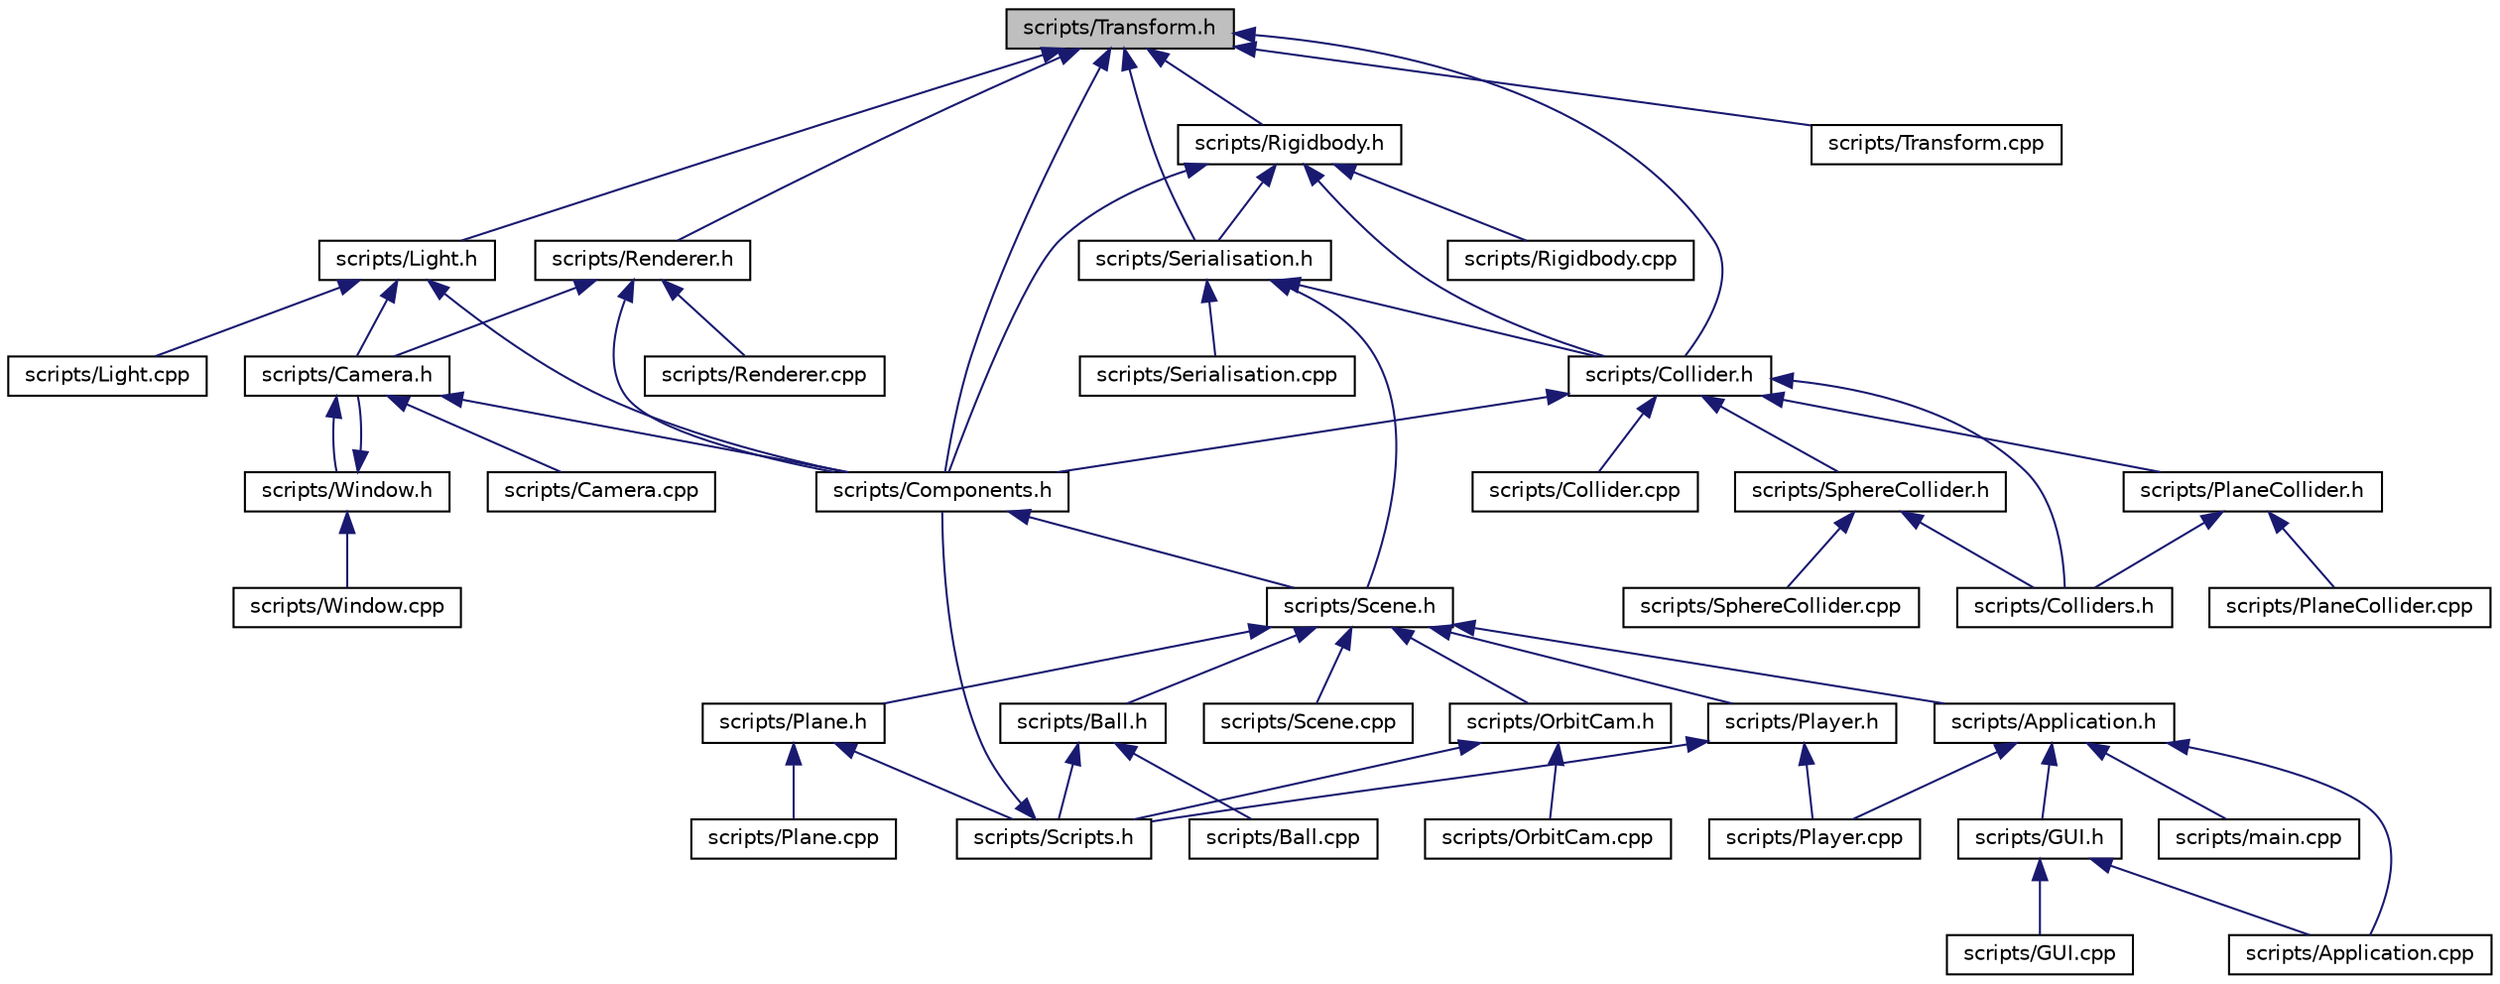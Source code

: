 digraph "scripts/Transform.h"
{
 // LATEX_PDF_SIZE
  edge [fontname="Helvetica",fontsize="10",labelfontname="Helvetica",labelfontsize="10"];
  node [fontname="Helvetica",fontsize="10",shape=record];
  Node1 [label="scripts/Transform.h",height=0.2,width=0.4,color="black", fillcolor="grey75", style="filled", fontcolor="black",tooltip=" "];
  Node1 -> Node2 [dir="back",color="midnightblue",fontsize="10",style="solid"];
  Node2 [label="scripts/Collider.h",height=0.2,width=0.4,color="black", fillcolor="white", style="filled",URL="$_collider_8h.html",tooltip=" "];
  Node2 -> Node3 [dir="back",color="midnightblue",fontsize="10",style="solid"];
  Node3 [label="scripts/Collider.cpp",height=0.2,width=0.4,color="black", fillcolor="white", style="filled",URL="$_collider_8cpp.html",tooltip=" "];
  Node2 -> Node4 [dir="back",color="midnightblue",fontsize="10",style="solid"];
  Node4 [label="scripts/Colliders.h",height=0.2,width=0.4,color="black", fillcolor="white", style="filled",URL="$_colliders_8h.html",tooltip=" "];
  Node2 -> Node5 [dir="back",color="midnightblue",fontsize="10",style="solid"];
  Node5 [label="scripts/Components.h",height=0.2,width=0.4,color="black", fillcolor="white", style="filled",URL="$_components_8h.html",tooltip=" "];
  Node5 -> Node6 [dir="back",color="midnightblue",fontsize="10",style="solid"];
  Node6 [label="scripts/Scene.h",height=0.2,width=0.4,color="black", fillcolor="white", style="filled",URL="$_scene_8h.html",tooltip=" "];
  Node6 -> Node7 [dir="back",color="midnightblue",fontsize="10",style="solid"];
  Node7 [label="scripts/Application.h",height=0.2,width=0.4,color="black", fillcolor="white", style="filled",URL="$_application_8h.html",tooltip=" "];
  Node7 -> Node8 [dir="back",color="midnightblue",fontsize="10",style="solid"];
  Node8 [label="scripts/Application.cpp",height=0.2,width=0.4,color="black", fillcolor="white", style="filled",URL="$_application_8cpp.html",tooltip=" "];
  Node7 -> Node9 [dir="back",color="midnightblue",fontsize="10",style="solid"];
  Node9 [label="scripts/GUI.h",height=0.2,width=0.4,color="black", fillcolor="white", style="filled",URL="$_g_u_i_8h.html",tooltip=" "];
  Node9 -> Node8 [dir="back",color="midnightblue",fontsize="10",style="solid"];
  Node9 -> Node10 [dir="back",color="midnightblue",fontsize="10",style="solid"];
  Node10 [label="scripts/GUI.cpp",height=0.2,width=0.4,color="black", fillcolor="white", style="filled",URL="$_g_u_i_8cpp.html",tooltip=" "];
  Node7 -> Node11 [dir="back",color="midnightblue",fontsize="10",style="solid"];
  Node11 [label="scripts/main.cpp",height=0.2,width=0.4,color="black", fillcolor="white", style="filled",URL="$main_8cpp.html",tooltip=" "];
  Node7 -> Node12 [dir="back",color="midnightblue",fontsize="10",style="solid"];
  Node12 [label="scripts/Player.cpp",height=0.2,width=0.4,color="black", fillcolor="white", style="filled",URL="$_player_8cpp.html",tooltip=" "];
  Node6 -> Node13 [dir="back",color="midnightblue",fontsize="10",style="solid"];
  Node13 [label="scripts/Ball.h",height=0.2,width=0.4,color="black", fillcolor="white", style="filled",URL="$_ball_8h.html",tooltip=" "];
  Node13 -> Node14 [dir="back",color="midnightblue",fontsize="10",style="solid"];
  Node14 [label="scripts/Ball.cpp",height=0.2,width=0.4,color="black", fillcolor="white", style="filled",URL="$_ball_8cpp.html",tooltip=" "];
  Node13 -> Node15 [dir="back",color="midnightblue",fontsize="10",style="solid"];
  Node15 [label="scripts/Scripts.h",height=0.2,width=0.4,color="black", fillcolor="white", style="filled",URL="$_scripts_8h.html",tooltip=" "];
  Node15 -> Node5 [dir="back",color="midnightblue",fontsize="10",style="solid"];
  Node6 -> Node16 [dir="back",color="midnightblue",fontsize="10",style="solid"];
  Node16 [label="scripts/OrbitCam.h",height=0.2,width=0.4,color="black", fillcolor="white", style="filled",URL="$_orbit_cam_8h.html",tooltip=" "];
  Node16 -> Node17 [dir="back",color="midnightblue",fontsize="10",style="solid"];
  Node17 [label="scripts/OrbitCam.cpp",height=0.2,width=0.4,color="black", fillcolor="white", style="filled",URL="$_orbit_cam_8cpp.html",tooltip=" "];
  Node16 -> Node15 [dir="back",color="midnightblue",fontsize="10",style="solid"];
  Node6 -> Node18 [dir="back",color="midnightblue",fontsize="10",style="solid"];
  Node18 [label="scripts/Plane.h",height=0.2,width=0.4,color="black", fillcolor="white", style="filled",URL="$_plane_8h.html",tooltip=" "];
  Node18 -> Node19 [dir="back",color="midnightblue",fontsize="10",style="solid"];
  Node19 [label="scripts/Plane.cpp",height=0.2,width=0.4,color="black", fillcolor="white", style="filled",URL="$_plane_8cpp.html",tooltip=" "];
  Node18 -> Node15 [dir="back",color="midnightblue",fontsize="10",style="solid"];
  Node6 -> Node20 [dir="back",color="midnightblue",fontsize="10",style="solid"];
  Node20 [label="scripts/Player.h",height=0.2,width=0.4,color="black", fillcolor="white", style="filled",URL="$_player_8h.html",tooltip=" "];
  Node20 -> Node12 [dir="back",color="midnightblue",fontsize="10",style="solid"];
  Node20 -> Node15 [dir="back",color="midnightblue",fontsize="10",style="solid"];
  Node6 -> Node21 [dir="back",color="midnightblue",fontsize="10",style="solid"];
  Node21 [label="scripts/Scene.cpp",height=0.2,width=0.4,color="black", fillcolor="white", style="filled",URL="$_scene_8cpp.html",tooltip=" "];
  Node2 -> Node22 [dir="back",color="midnightblue",fontsize="10",style="solid"];
  Node22 [label="scripts/PlaneCollider.h",height=0.2,width=0.4,color="black", fillcolor="white", style="filled",URL="$_plane_collider_8h.html",tooltip=" "];
  Node22 -> Node4 [dir="back",color="midnightblue",fontsize="10",style="solid"];
  Node22 -> Node23 [dir="back",color="midnightblue",fontsize="10",style="solid"];
  Node23 [label="scripts/PlaneCollider.cpp",height=0.2,width=0.4,color="black", fillcolor="white", style="filled",URL="$_plane_collider_8cpp.html",tooltip=" "];
  Node2 -> Node24 [dir="back",color="midnightblue",fontsize="10",style="solid"];
  Node24 [label="scripts/SphereCollider.h",height=0.2,width=0.4,color="black", fillcolor="white", style="filled",URL="$_sphere_collider_8h.html",tooltip=" "];
  Node24 -> Node4 [dir="back",color="midnightblue",fontsize="10",style="solid"];
  Node24 -> Node25 [dir="back",color="midnightblue",fontsize="10",style="solid"];
  Node25 [label="scripts/SphereCollider.cpp",height=0.2,width=0.4,color="black", fillcolor="white", style="filled",URL="$_sphere_collider_8cpp.html",tooltip=" "];
  Node1 -> Node5 [dir="back",color="midnightblue",fontsize="10",style="solid"];
  Node1 -> Node26 [dir="back",color="midnightblue",fontsize="10",style="solid"];
  Node26 [label="scripts/Light.h",height=0.2,width=0.4,color="black", fillcolor="white", style="filled",URL="$_light_8h.html",tooltip=" "];
  Node26 -> Node27 [dir="back",color="midnightblue",fontsize="10",style="solid"];
  Node27 [label="scripts/Camera.h",height=0.2,width=0.4,color="black", fillcolor="white", style="filled",URL="$_camera_8h.html",tooltip=" "];
  Node27 -> Node28 [dir="back",color="midnightblue",fontsize="10",style="solid"];
  Node28 [label="scripts/Camera.cpp",height=0.2,width=0.4,color="black", fillcolor="white", style="filled",URL="$_camera_8cpp.html",tooltip=" "];
  Node27 -> Node5 [dir="back",color="midnightblue",fontsize="10",style="solid"];
  Node27 -> Node29 [dir="back",color="midnightblue",fontsize="10",style="solid"];
  Node29 [label="scripts/Window.h",height=0.2,width=0.4,color="black", fillcolor="white", style="filled",URL="$_window_8h.html",tooltip=" "];
  Node29 -> Node27 [dir="back",color="midnightblue",fontsize="10",style="solid"];
  Node29 -> Node30 [dir="back",color="midnightblue",fontsize="10",style="solid"];
  Node30 [label="scripts/Window.cpp",height=0.2,width=0.4,color="black", fillcolor="white", style="filled",URL="$_window_8cpp.html",tooltip=" "];
  Node26 -> Node5 [dir="back",color="midnightblue",fontsize="10",style="solid"];
  Node26 -> Node31 [dir="back",color="midnightblue",fontsize="10",style="solid"];
  Node31 [label="scripts/Light.cpp",height=0.2,width=0.4,color="black", fillcolor="white", style="filled",URL="$_light_8cpp.html",tooltip=" "];
  Node1 -> Node32 [dir="back",color="midnightblue",fontsize="10",style="solid"];
  Node32 [label="scripts/Renderer.h",height=0.2,width=0.4,color="black", fillcolor="white", style="filled",URL="$_renderer_8h.html",tooltip=" "];
  Node32 -> Node27 [dir="back",color="midnightblue",fontsize="10",style="solid"];
  Node32 -> Node5 [dir="back",color="midnightblue",fontsize="10",style="solid"];
  Node32 -> Node33 [dir="back",color="midnightblue",fontsize="10",style="solid"];
  Node33 [label="scripts/Renderer.cpp",height=0.2,width=0.4,color="black", fillcolor="white", style="filled",URL="$_renderer_8cpp.html",tooltip=" "];
  Node1 -> Node34 [dir="back",color="midnightblue",fontsize="10",style="solid"];
  Node34 [label="scripts/Rigidbody.h",height=0.2,width=0.4,color="black", fillcolor="white", style="filled",URL="$_rigidbody_8h.html",tooltip=" "];
  Node34 -> Node2 [dir="back",color="midnightblue",fontsize="10",style="solid"];
  Node34 -> Node5 [dir="back",color="midnightblue",fontsize="10",style="solid"];
  Node34 -> Node35 [dir="back",color="midnightblue",fontsize="10",style="solid"];
  Node35 [label="scripts/Rigidbody.cpp",height=0.2,width=0.4,color="black", fillcolor="white", style="filled",URL="$_rigidbody_8cpp.html",tooltip=" "];
  Node34 -> Node36 [dir="back",color="midnightblue",fontsize="10",style="solid"];
  Node36 [label="scripts/Serialisation.h",height=0.2,width=0.4,color="black", fillcolor="white", style="filled",URL="$_serialisation_8h.html",tooltip=" "];
  Node36 -> Node2 [dir="back",color="midnightblue",fontsize="10",style="solid"];
  Node36 -> Node6 [dir="back",color="midnightblue",fontsize="10",style="solid"];
  Node36 -> Node37 [dir="back",color="midnightblue",fontsize="10",style="solid"];
  Node37 [label="scripts/Serialisation.cpp",height=0.2,width=0.4,color="black", fillcolor="white", style="filled",URL="$_serialisation_8cpp.html",tooltip=" "];
  Node1 -> Node36 [dir="back",color="midnightblue",fontsize="10",style="solid"];
  Node1 -> Node38 [dir="back",color="midnightblue",fontsize="10",style="solid"];
  Node38 [label="scripts/Transform.cpp",height=0.2,width=0.4,color="black", fillcolor="white", style="filled",URL="$_transform_8cpp.html",tooltip=" "];
}
